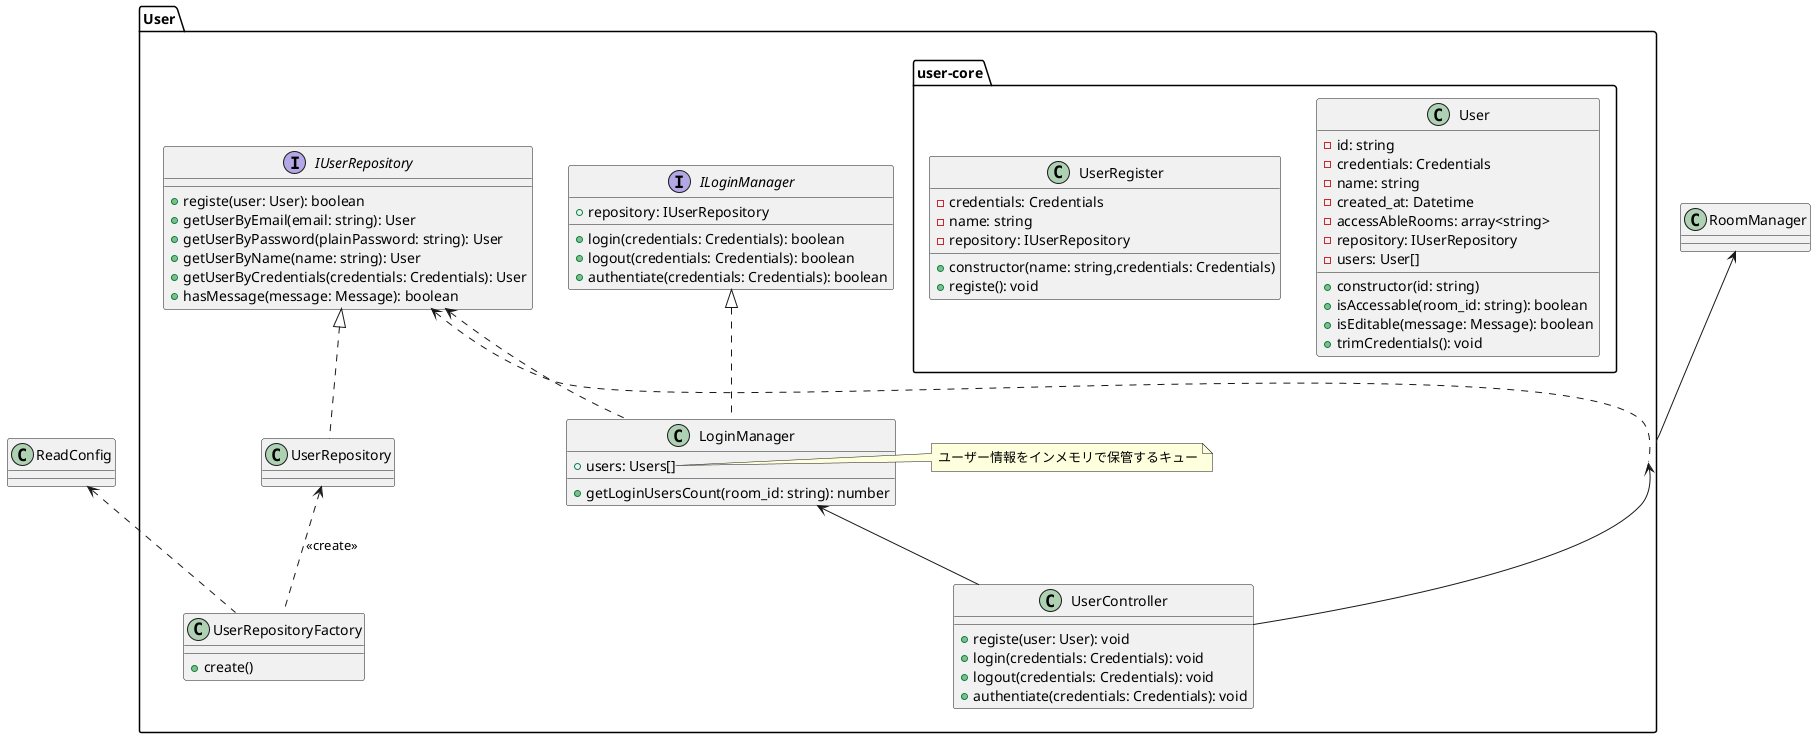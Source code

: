 @startuml

package User{

    package user-core{
        
        class User{
            -id: string
            -credentials: Credentials
            -name: string
            -created_at: Datetime
            -accessAbleRooms: array<string>
            -repository: IUserRepository
            -users: User[]
            +constructor(id: string)
            +isAccessable(room_id: string): boolean
            +isEditable(message: Message): boolean
            +trimCredentials(): void
        }

        class UserRegister{
            -credentials: Credentials
            -name: string
            -repository: IUserRepository
            +constructor(name: string,credentials: Credentials)
            +registe(): void
        }
    }

    Interface ILoginManager{
        +repository: IUserRepository
        +login(credentials: Credentials): boolean
        +logout(credentials: Credentials): boolean
        +authentiate(credentials: Credentials): boolean
    }

    class LoginManager{
        +users: Users[]
        +getLoginUsersCount(room_id: string): number
    }
    note right of LoginManager::users
    ユーザー情報をインメモリで保管するキュー
    endnote

    Interface IUserRepository{
        +registe(user: User): boolean
        +getUserByEmail(email: string): User
        +getUserByPassword(plainPassword: string): User
        +getUserByName(name: string): User
        +getUserByCredentials(credentials: Credentials): User
        +hasMessage(message: Message): boolean
    }

    class UserRepository

    class UserController{
        +registe(user: User): void
        +login(credentials: Credentials): void
        +logout(credentials: Credentials): void
        +authentiate(credentials: Credentials): void
    }

    class UserRepositoryFactory{
        +create()
    }

}

User <-- UserController
ILoginManager <|.. LoginManager
IUserRepository <.. User
IUserRepository <.. LoginManager
ReadConfig <.. UserRepositoryFactory
IUserRepository <|.. UserRepository
UserRepository <.. UserRepositoryFactory : <<create>>
LoginManager <-- UserController
RoomManager <-- User

@enduml